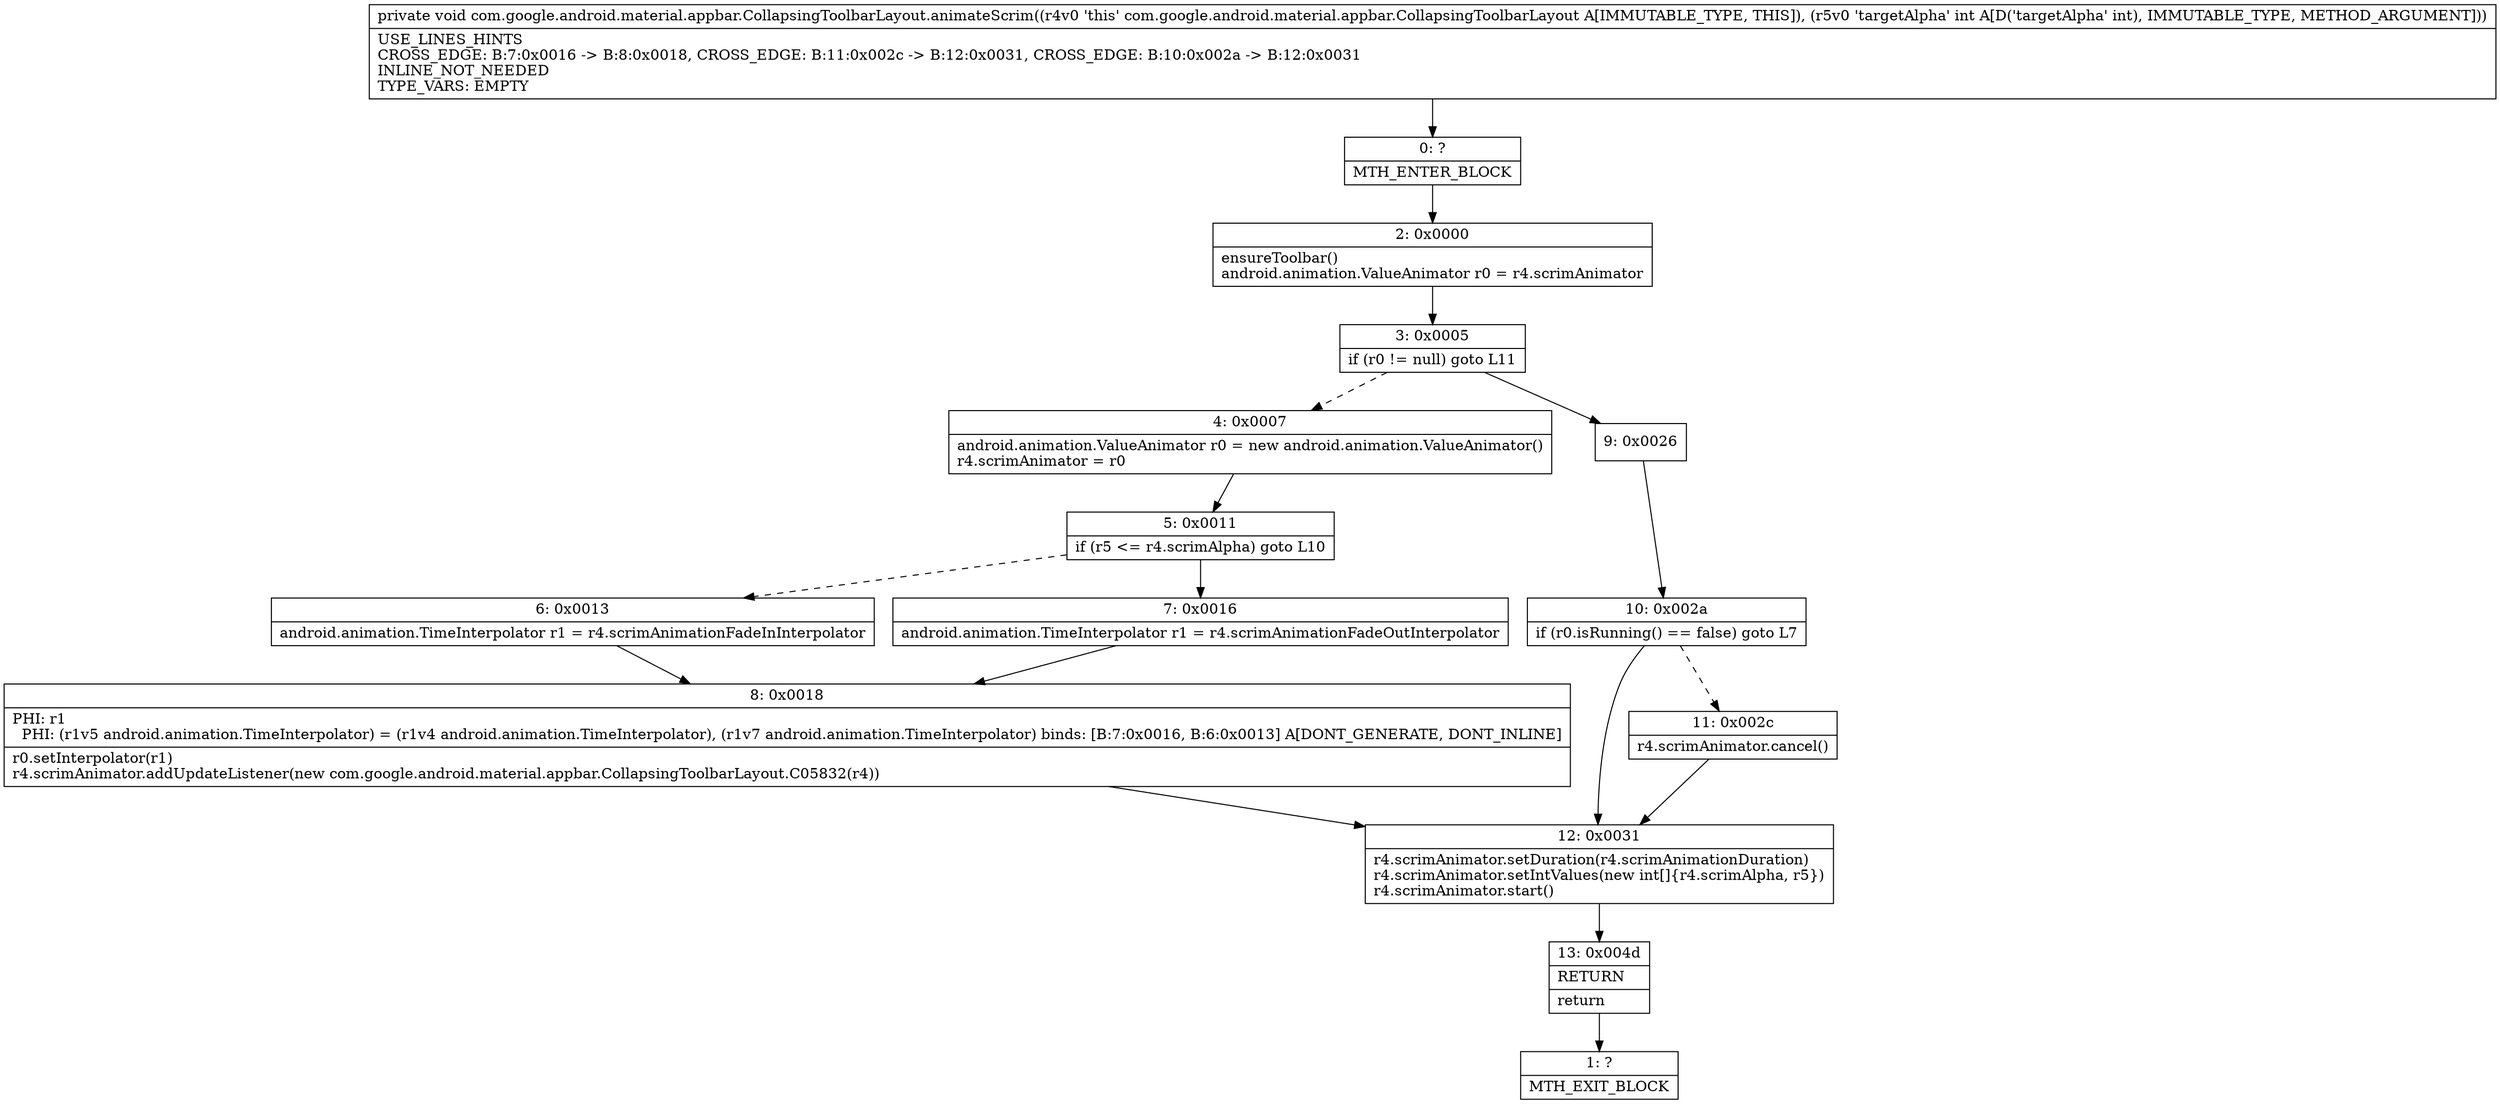 digraph "CFG forcom.google.android.material.appbar.CollapsingToolbarLayout.animateScrim(I)V" {
Node_0 [shape=record,label="{0\:\ ?|MTH_ENTER_BLOCK\l}"];
Node_2 [shape=record,label="{2\:\ 0x0000|ensureToolbar()\landroid.animation.ValueAnimator r0 = r4.scrimAnimator\l}"];
Node_3 [shape=record,label="{3\:\ 0x0005|if (r0 != null) goto L11\l}"];
Node_4 [shape=record,label="{4\:\ 0x0007|android.animation.ValueAnimator r0 = new android.animation.ValueAnimator()\lr4.scrimAnimator = r0\l}"];
Node_5 [shape=record,label="{5\:\ 0x0011|if (r5 \<= r4.scrimAlpha) goto L10\l}"];
Node_6 [shape=record,label="{6\:\ 0x0013|android.animation.TimeInterpolator r1 = r4.scrimAnimationFadeInInterpolator\l}"];
Node_8 [shape=record,label="{8\:\ 0x0018|PHI: r1 \l  PHI: (r1v5 android.animation.TimeInterpolator) = (r1v4 android.animation.TimeInterpolator), (r1v7 android.animation.TimeInterpolator) binds: [B:7:0x0016, B:6:0x0013] A[DONT_GENERATE, DONT_INLINE]\l|r0.setInterpolator(r1)\lr4.scrimAnimator.addUpdateListener(new com.google.android.material.appbar.CollapsingToolbarLayout.C05832(r4))\l}"];
Node_12 [shape=record,label="{12\:\ 0x0031|r4.scrimAnimator.setDuration(r4.scrimAnimationDuration)\lr4.scrimAnimator.setIntValues(new int[]\{r4.scrimAlpha, r5\})\lr4.scrimAnimator.start()\l}"];
Node_13 [shape=record,label="{13\:\ 0x004d|RETURN\l|return\l}"];
Node_1 [shape=record,label="{1\:\ ?|MTH_EXIT_BLOCK\l}"];
Node_7 [shape=record,label="{7\:\ 0x0016|android.animation.TimeInterpolator r1 = r4.scrimAnimationFadeOutInterpolator\l}"];
Node_9 [shape=record,label="{9\:\ 0x0026}"];
Node_10 [shape=record,label="{10\:\ 0x002a|if (r0.isRunning() == false) goto L7\l}"];
Node_11 [shape=record,label="{11\:\ 0x002c|r4.scrimAnimator.cancel()\l}"];
MethodNode[shape=record,label="{private void com.google.android.material.appbar.CollapsingToolbarLayout.animateScrim((r4v0 'this' com.google.android.material.appbar.CollapsingToolbarLayout A[IMMUTABLE_TYPE, THIS]), (r5v0 'targetAlpha' int A[D('targetAlpha' int), IMMUTABLE_TYPE, METHOD_ARGUMENT]))  | USE_LINES_HINTS\lCROSS_EDGE: B:7:0x0016 \-\> B:8:0x0018, CROSS_EDGE: B:11:0x002c \-\> B:12:0x0031, CROSS_EDGE: B:10:0x002a \-\> B:12:0x0031\lINLINE_NOT_NEEDED\lTYPE_VARS: EMPTY\l}"];
MethodNode -> Node_0;Node_0 -> Node_2;
Node_2 -> Node_3;
Node_3 -> Node_4[style=dashed];
Node_3 -> Node_9;
Node_4 -> Node_5;
Node_5 -> Node_6[style=dashed];
Node_5 -> Node_7;
Node_6 -> Node_8;
Node_8 -> Node_12;
Node_12 -> Node_13;
Node_13 -> Node_1;
Node_7 -> Node_8;
Node_9 -> Node_10;
Node_10 -> Node_11[style=dashed];
Node_10 -> Node_12;
Node_11 -> Node_12;
}

